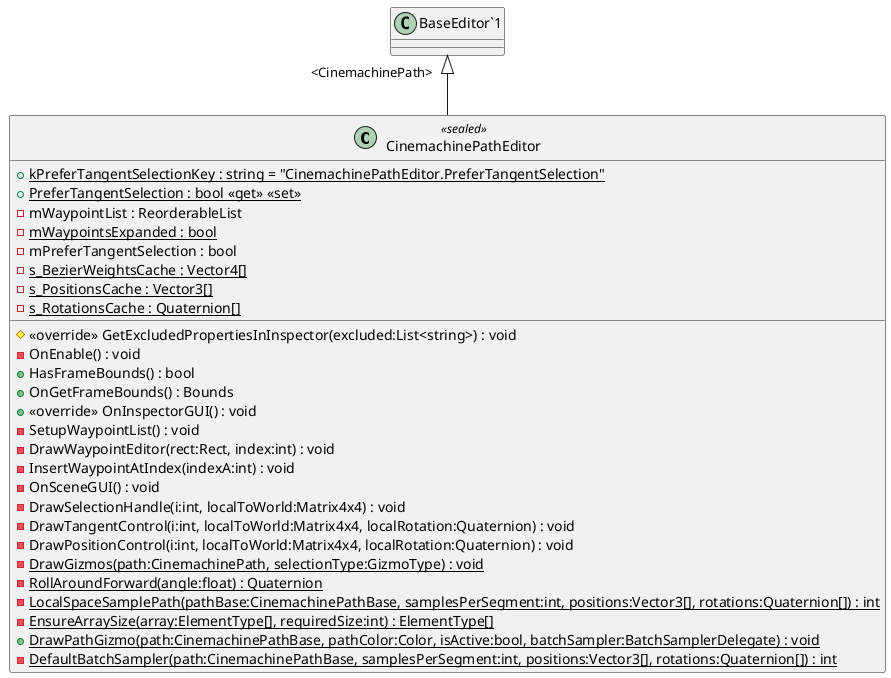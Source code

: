 @startuml
class CinemachinePathEditor <<sealed>> {
    + {static} kPreferTangentSelectionKey : string = "CinemachinePathEditor.PreferTangentSelection"
    + {static} PreferTangentSelection : bool <<get>> <<set>>
    - mWaypointList : ReorderableList
    {static} - mWaypointsExpanded : bool
    - mPreferTangentSelection : bool
    # <<override>> GetExcludedPropertiesInInspector(excluded:List<string>) : void
    - OnEnable() : void
    + HasFrameBounds() : bool
    + OnGetFrameBounds() : Bounds
    + <<override>> OnInspectorGUI() : void
    - SetupWaypointList() : void
    - DrawWaypointEditor(rect:Rect, index:int) : void
    - InsertWaypointAtIndex(indexA:int) : void
    - OnSceneGUI() : void
    - DrawSelectionHandle(i:int, localToWorld:Matrix4x4) : void
    - DrawTangentControl(i:int, localToWorld:Matrix4x4, localRotation:Quaternion) : void
    - DrawPositionControl(i:int, localToWorld:Matrix4x4, localRotation:Quaternion) : void
    {static} - DrawGizmos(path:CinemachinePath, selectionType:GizmoType) : void
    {static} - RollAroundForward(angle:float) : Quaternion
    {static} - s_BezierWeightsCache : Vector4[]
    {static} - LocalSpaceSamplePath(pathBase:CinemachinePathBase, samplesPerSegment:int, positions:Vector3[], rotations:Quaternion[]) : int
    {static} - s_PositionsCache : Vector3[]
    {static} - s_RotationsCache : Quaternion[]
    {static} - EnsureArraySize(array:ElementType[], requiredSize:int) : ElementType[]
    + {static} DrawPathGizmo(path:CinemachinePathBase, pathColor:Color, isActive:bool, batchSampler:BatchSamplerDelegate) : void
    {static} - DefaultBatchSampler(path:CinemachinePathBase, samplesPerSegment:int, positions:Vector3[], rotations:Quaternion[]) : int
}
"BaseEditor`1" "<CinemachinePath>" <|-- CinemachinePathEditor
@enduml
